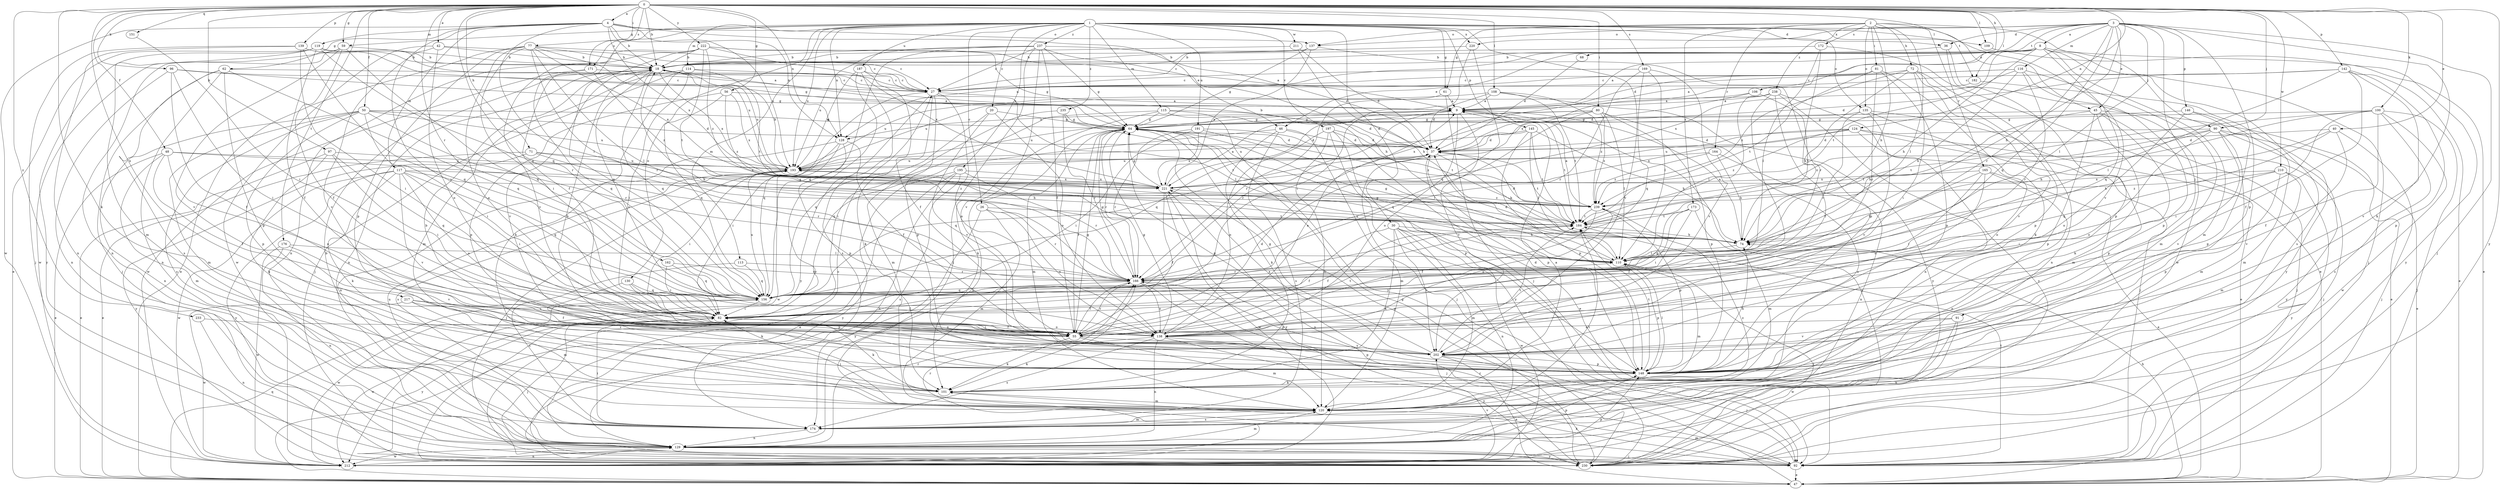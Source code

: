 strict digraph  {
0;
1;
2;
3;
4;
8;
9;
18;
20;
26;
27;
30;
36;
37;
40;
42;
45;
46;
47;
48;
50;
55;
56;
59;
61;
62;
64;
68;
71;
72;
74;
77;
80;
81;
82;
90;
91;
92;
96;
97;
100;
101;
106;
108;
109;
110;
113;
114;
115;
116;
117;
119;
120;
124;
128;
129;
130;
135;
137;
138;
139;
142;
145;
146;
148;
151;
156;
162;
164;
165;
166;
169;
171;
172;
173;
174;
176;
182;
184;
187;
191;
193;
195;
197;
202;
210;
211;
212;
217;
220;
221;
222;
230;
233;
235;
237;
238;
239;
0 -> 4  [label=a];
0 -> 18  [label=b];
0 -> 40  [label=e];
0 -> 42  [label=e];
0 -> 45  [label=e];
0 -> 48  [label=f];
0 -> 50  [label=f];
0 -> 56  [label=g];
0 -> 59  [label=g];
0 -> 68  [label=h];
0 -> 71  [label=h];
0 -> 77  [label=i];
0 -> 80  [label=i];
0 -> 90  [label=j];
0 -> 96  [label=k];
0 -> 97  [label=k];
0 -> 100  [label=k];
0 -> 101  [label=k];
0 -> 106  [label=l];
0 -> 108  [label=l];
0 -> 109  [label=l];
0 -> 124  [label=n];
0 -> 128  [label=n];
0 -> 139  [label=p];
0 -> 142  [label=p];
0 -> 151  [label=q];
0 -> 156  [label=q];
0 -> 162  [label=r];
0 -> 169  [label=s];
0 -> 171  [label=s];
0 -> 176  [label=t];
0 -> 210  [label=w];
0 -> 217  [label=x];
0 -> 222  [label=y];
0 -> 230  [label=y];
0 -> 233  [label=z];
1 -> 20  [label=c];
1 -> 26  [label=c];
1 -> 30  [label=d];
1 -> 36  [label=d];
1 -> 55  [label=f];
1 -> 59  [label=g];
1 -> 61  [label=g];
1 -> 109  [label=l];
1 -> 113  [label=m];
1 -> 114  [label=m];
1 -> 115  [label=m];
1 -> 128  [label=n];
1 -> 130  [label=o];
1 -> 135  [label=o];
1 -> 145  [label=p];
1 -> 171  [label=s];
1 -> 182  [label=t];
1 -> 187  [label=u];
1 -> 191  [label=u];
1 -> 193  [label=u];
1 -> 195  [label=v];
1 -> 197  [label=v];
1 -> 202  [label=v];
1 -> 211  [label=w];
1 -> 220  [label=x];
1 -> 235  [label=z];
1 -> 237  [label=z];
2 -> 61  [label=g];
2 -> 72  [label=h];
2 -> 74  [label=h];
2 -> 81  [label=i];
2 -> 90  [label=j];
2 -> 110  [label=l];
2 -> 135  [label=o];
2 -> 137  [label=o];
2 -> 164  [label=r];
2 -> 165  [label=r];
2 -> 172  [label=s];
2 -> 173  [label=s];
2 -> 202  [label=v];
2 -> 238  [label=z];
3 -> 8  [label=a];
3 -> 36  [label=d];
3 -> 37  [label=d];
3 -> 45  [label=e];
3 -> 74  [label=h];
3 -> 91  [label=j];
3 -> 92  [label=j];
3 -> 101  [label=k];
3 -> 110  [label=l];
3 -> 116  [label=m];
3 -> 137  [label=o];
3 -> 146  [label=p];
3 -> 148  [label=p];
3 -> 156  [label=q];
3 -> 166  [label=r];
3 -> 182  [label=t];
3 -> 220  [label=x];
4 -> 18  [label=b];
4 -> 46  [label=e];
4 -> 62  [label=g];
4 -> 82  [label=i];
4 -> 110  [label=l];
4 -> 117  [label=m];
4 -> 119  [label=m];
4 -> 128  [label=n];
4 -> 137  [label=o];
4 -> 193  [label=u];
4 -> 212  [label=w];
4 -> 221  [label=x];
8 -> 9  [label=a];
8 -> 18  [label=b];
8 -> 46  [label=e];
8 -> 74  [label=h];
8 -> 92  [label=j];
8 -> 120  [label=m];
8 -> 128  [label=n];
8 -> 156  [label=q];
8 -> 174  [label=s];
8 -> 184  [label=t];
8 -> 230  [label=y];
9 -> 64  [label=g];
9 -> 128  [label=n];
9 -> 138  [label=o];
9 -> 156  [label=q];
9 -> 166  [label=r];
9 -> 184  [label=t];
9 -> 202  [label=v];
9 -> 230  [label=y];
18 -> 27  [label=c];
18 -> 129  [label=n];
18 -> 138  [label=o];
18 -> 156  [label=q];
18 -> 193  [label=u];
18 -> 202  [label=v];
18 -> 221  [label=x];
20 -> 64  [label=g];
20 -> 138  [label=o];
20 -> 156  [label=q];
20 -> 202  [label=v];
26 -> 120  [label=m];
26 -> 138  [label=o];
26 -> 166  [label=r];
26 -> 184  [label=t];
26 -> 230  [label=y];
27 -> 9  [label=a];
27 -> 101  [label=k];
27 -> 110  [label=l];
27 -> 138  [label=o];
27 -> 148  [label=p];
27 -> 156  [label=q];
27 -> 230  [label=y];
30 -> 55  [label=f];
30 -> 74  [label=h];
30 -> 92  [label=j];
30 -> 101  [label=k];
30 -> 120  [label=m];
30 -> 129  [label=n];
30 -> 202  [label=v];
30 -> 212  [label=w];
36 -> 18  [label=b];
36 -> 148  [label=p];
36 -> 212  [label=w];
37 -> 18  [label=b];
37 -> 74  [label=h];
37 -> 120  [label=m];
37 -> 148  [label=p];
37 -> 156  [label=q];
37 -> 184  [label=t];
37 -> 193  [label=u];
40 -> 37  [label=d];
40 -> 74  [label=h];
40 -> 92  [label=j];
40 -> 156  [label=q];
40 -> 202  [label=v];
42 -> 18  [label=b];
42 -> 27  [label=c];
42 -> 138  [label=o];
42 -> 202  [label=v];
42 -> 212  [label=w];
45 -> 47  [label=e];
45 -> 64  [label=g];
45 -> 74  [label=h];
45 -> 92  [label=j];
45 -> 101  [label=k];
45 -> 120  [label=m];
45 -> 148  [label=p];
46 -> 37  [label=d];
46 -> 92  [label=j];
46 -> 101  [label=k];
46 -> 156  [label=q];
46 -> 174  [label=s];
47 -> 64  [label=g];
47 -> 74  [label=h];
47 -> 156  [label=q];
48 -> 47  [label=e];
48 -> 55  [label=f];
48 -> 74  [label=h];
48 -> 120  [label=m];
48 -> 138  [label=o];
48 -> 193  [label=u];
50 -> 37  [label=d];
50 -> 64  [label=g];
50 -> 82  [label=i];
50 -> 120  [label=m];
50 -> 129  [label=n];
50 -> 148  [label=p];
50 -> 166  [label=r];
50 -> 174  [label=s];
50 -> 193  [label=u];
55 -> 37  [label=d];
55 -> 64  [label=g];
55 -> 82  [label=i];
55 -> 101  [label=k];
55 -> 120  [label=m];
55 -> 166  [label=r];
55 -> 184  [label=t];
55 -> 202  [label=v];
56 -> 9  [label=a];
56 -> 148  [label=p];
56 -> 156  [label=q];
56 -> 221  [label=x];
56 -> 239  [label=z];
59 -> 18  [label=b];
59 -> 55  [label=f];
59 -> 129  [label=n];
59 -> 156  [label=q];
59 -> 202  [label=v];
59 -> 212  [label=w];
61 -> 9  [label=a];
61 -> 92  [label=j];
61 -> 166  [label=r];
62 -> 27  [label=c];
62 -> 92  [label=j];
62 -> 129  [label=n];
62 -> 148  [label=p];
62 -> 156  [label=q];
62 -> 174  [label=s];
64 -> 37  [label=d];
64 -> 55  [label=f];
64 -> 120  [label=m];
64 -> 129  [label=n];
64 -> 166  [label=r];
64 -> 239  [label=z];
68 -> 37  [label=d];
71 -> 47  [label=e];
71 -> 166  [label=r];
71 -> 193  [label=u];
71 -> 221  [label=x];
71 -> 230  [label=y];
72 -> 27  [label=c];
72 -> 74  [label=h];
72 -> 82  [label=i];
72 -> 129  [label=n];
72 -> 148  [label=p];
72 -> 202  [label=v];
72 -> 239  [label=z];
74 -> 9  [label=a];
74 -> 64  [label=g];
74 -> 110  [label=l];
77 -> 18  [label=b];
77 -> 27  [label=c];
77 -> 47  [label=e];
77 -> 82  [label=i];
77 -> 110  [label=l];
77 -> 138  [label=o];
77 -> 148  [label=p];
77 -> 166  [label=r];
77 -> 193  [label=u];
77 -> 221  [label=x];
80 -> 64  [label=g];
80 -> 110  [label=l];
80 -> 148  [label=p];
80 -> 156  [label=q];
80 -> 174  [label=s];
80 -> 193  [label=u];
80 -> 221  [label=x];
80 -> 239  [label=z];
81 -> 27  [label=c];
81 -> 101  [label=k];
81 -> 148  [label=p];
81 -> 166  [label=r];
81 -> 184  [label=t];
82 -> 55  [label=f];
82 -> 92  [label=j];
82 -> 101  [label=k];
82 -> 138  [label=o];
82 -> 212  [label=w];
82 -> 230  [label=y];
90 -> 37  [label=d];
90 -> 47  [label=e];
90 -> 120  [label=m];
90 -> 138  [label=o];
90 -> 184  [label=t];
90 -> 202  [label=v];
90 -> 230  [label=y];
90 -> 239  [label=z];
91 -> 129  [label=n];
91 -> 138  [label=o];
91 -> 202  [label=v];
91 -> 212  [label=w];
92 -> 47  [label=e];
92 -> 101  [label=k];
92 -> 120  [label=m];
92 -> 166  [label=r];
92 -> 184  [label=t];
96 -> 27  [label=c];
96 -> 55  [label=f];
96 -> 64  [label=g];
96 -> 82  [label=i];
96 -> 129  [label=n];
97 -> 47  [label=e];
97 -> 82  [label=i];
97 -> 101  [label=k];
97 -> 156  [label=q];
97 -> 193  [label=u];
100 -> 55  [label=f];
100 -> 64  [label=g];
100 -> 74  [label=h];
100 -> 82  [label=i];
100 -> 92  [label=j];
100 -> 174  [label=s];
100 -> 184  [label=t];
100 -> 212  [label=w];
101 -> 120  [label=m];
106 -> 9  [label=a];
106 -> 37  [label=d];
106 -> 184  [label=t];
108 -> 9  [label=a];
108 -> 37  [label=d];
108 -> 184  [label=t];
108 -> 193  [label=u];
108 -> 230  [label=y];
108 -> 239  [label=z];
109 -> 47  [label=e];
110 -> 37  [label=d];
110 -> 64  [label=g];
110 -> 120  [label=m];
110 -> 148  [label=p];
110 -> 166  [label=r];
110 -> 193  [label=u];
113 -> 156  [label=q];
113 -> 166  [label=r];
113 -> 174  [label=s];
114 -> 27  [label=c];
114 -> 82  [label=i];
114 -> 92  [label=j];
114 -> 101  [label=k];
114 -> 120  [label=m];
114 -> 184  [label=t];
115 -> 37  [label=d];
115 -> 64  [label=g];
115 -> 82  [label=i];
115 -> 101  [label=k];
115 -> 184  [label=t];
115 -> 230  [label=y];
116 -> 9  [label=a];
116 -> 27  [label=c];
116 -> 74  [label=h];
116 -> 120  [label=m];
116 -> 148  [label=p];
116 -> 166  [label=r];
116 -> 221  [label=x];
117 -> 82  [label=i];
117 -> 101  [label=k];
117 -> 138  [label=o];
117 -> 156  [label=q];
117 -> 202  [label=v];
117 -> 212  [label=w];
117 -> 221  [label=x];
117 -> 230  [label=y];
117 -> 239  [label=z];
119 -> 9  [label=a];
119 -> 18  [label=b];
119 -> 47  [label=e];
119 -> 55  [label=f];
119 -> 120  [label=m];
119 -> 166  [label=r];
119 -> 230  [label=y];
120 -> 9  [label=a];
120 -> 82  [label=i];
120 -> 174  [label=s];
124 -> 37  [label=d];
124 -> 92  [label=j];
124 -> 138  [label=o];
124 -> 148  [label=p];
124 -> 193  [label=u];
124 -> 221  [label=x];
124 -> 239  [label=z];
128 -> 55  [label=f];
128 -> 82  [label=i];
128 -> 129  [label=n];
128 -> 148  [label=p];
128 -> 212  [label=w];
129 -> 27  [label=c];
129 -> 92  [label=j];
129 -> 120  [label=m];
129 -> 148  [label=p];
129 -> 166  [label=r];
129 -> 212  [label=w];
129 -> 230  [label=y];
130 -> 55  [label=f];
130 -> 101  [label=k];
130 -> 148  [label=p];
130 -> 156  [label=q];
135 -> 47  [label=e];
135 -> 64  [label=g];
135 -> 92  [label=j];
135 -> 166  [label=r];
135 -> 202  [label=v];
137 -> 18  [label=b];
137 -> 27  [label=c];
137 -> 64  [label=g];
137 -> 148  [label=p];
137 -> 221  [label=x];
138 -> 9  [label=a];
138 -> 64  [label=g];
138 -> 101  [label=k];
138 -> 129  [label=n];
138 -> 148  [label=p];
138 -> 174  [label=s];
138 -> 230  [label=y];
139 -> 18  [label=b];
139 -> 64  [label=g];
139 -> 82  [label=i];
139 -> 92  [label=j];
139 -> 129  [label=n];
139 -> 156  [label=q];
142 -> 27  [label=c];
142 -> 37  [label=d];
142 -> 47  [label=e];
142 -> 55  [label=f];
142 -> 110  [label=l];
142 -> 148  [label=p];
142 -> 202  [label=v];
145 -> 37  [label=d];
145 -> 74  [label=h];
145 -> 110  [label=l];
145 -> 148  [label=p];
145 -> 184  [label=t];
145 -> 193  [label=u];
146 -> 64  [label=g];
146 -> 120  [label=m];
146 -> 138  [label=o];
146 -> 148  [label=p];
148 -> 18  [label=b];
148 -> 37  [label=d];
148 -> 64  [label=g];
148 -> 74  [label=h];
148 -> 101  [label=k];
148 -> 110  [label=l];
148 -> 184  [label=t];
151 -> 82  [label=i];
156 -> 82  [label=i];
156 -> 193  [label=u];
156 -> 212  [label=w];
162 -> 82  [label=i];
162 -> 156  [label=q];
162 -> 166  [label=r];
164 -> 74  [label=h];
164 -> 129  [label=n];
164 -> 193  [label=u];
164 -> 239  [label=z];
165 -> 47  [label=e];
165 -> 82  [label=i];
165 -> 110  [label=l];
165 -> 129  [label=n];
165 -> 138  [label=o];
165 -> 221  [label=x];
166 -> 18  [label=b];
166 -> 55  [label=f];
166 -> 64  [label=g];
166 -> 92  [label=j];
166 -> 138  [label=o];
166 -> 148  [label=p];
166 -> 156  [label=q];
169 -> 27  [label=c];
169 -> 110  [label=l];
169 -> 156  [label=q];
169 -> 166  [label=r];
169 -> 202  [label=v];
171 -> 27  [label=c];
171 -> 156  [label=q];
171 -> 212  [label=w];
171 -> 239  [label=z];
172 -> 18  [label=b];
172 -> 47  [label=e];
172 -> 110  [label=l];
172 -> 166  [label=r];
173 -> 55  [label=f];
173 -> 82  [label=i];
173 -> 120  [label=m];
173 -> 156  [label=q];
173 -> 184  [label=t];
174 -> 18  [label=b];
174 -> 82  [label=i];
174 -> 120  [label=m];
174 -> 129  [label=n];
174 -> 184  [label=t];
174 -> 193  [label=u];
174 -> 239  [label=z];
176 -> 110  [label=l];
176 -> 129  [label=n];
176 -> 202  [label=v];
176 -> 212  [label=w];
182 -> 221  [label=x];
182 -> 230  [label=y];
184 -> 37  [label=d];
184 -> 55  [label=f];
184 -> 74  [label=h];
187 -> 27  [label=c];
187 -> 55  [label=f];
187 -> 174  [label=s];
187 -> 193  [label=u];
187 -> 230  [label=y];
191 -> 37  [label=d];
191 -> 82  [label=i];
191 -> 110  [label=l];
191 -> 166  [label=r];
191 -> 221  [label=x];
193 -> 18  [label=b];
193 -> 82  [label=i];
193 -> 92  [label=j];
193 -> 174  [label=s];
193 -> 221  [label=x];
195 -> 47  [label=e];
195 -> 129  [label=n];
195 -> 166  [label=r];
195 -> 174  [label=s];
195 -> 221  [label=x];
195 -> 230  [label=y];
197 -> 37  [label=d];
197 -> 47  [label=e];
197 -> 120  [label=m];
197 -> 138  [label=o];
197 -> 148  [label=p];
197 -> 230  [label=y];
202 -> 18  [label=b];
202 -> 47  [label=e];
202 -> 64  [label=g];
202 -> 92  [label=j];
202 -> 148  [label=p];
202 -> 184  [label=t];
202 -> 221  [label=x];
210 -> 82  [label=i];
210 -> 120  [label=m];
210 -> 148  [label=p];
210 -> 221  [label=x];
210 -> 230  [label=y];
210 -> 239  [label=z];
211 -> 18  [label=b];
211 -> 37  [label=d];
211 -> 74  [label=h];
212 -> 129  [label=n];
212 -> 148  [label=p];
212 -> 166  [label=r];
212 -> 202  [label=v];
217 -> 55  [label=f];
217 -> 82  [label=i];
217 -> 120  [label=m];
217 -> 202  [label=v];
217 -> 212  [label=w];
220 -> 18  [label=b];
220 -> 82  [label=i];
220 -> 156  [label=q];
221 -> 9  [label=a];
221 -> 55  [label=f];
221 -> 64  [label=g];
221 -> 212  [label=w];
221 -> 230  [label=y];
221 -> 239  [label=z];
222 -> 9  [label=a];
222 -> 18  [label=b];
222 -> 64  [label=g];
222 -> 129  [label=n];
222 -> 156  [label=q];
222 -> 184  [label=t];
222 -> 202  [label=v];
222 -> 221  [label=x];
222 -> 239  [label=z];
230 -> 64  [label=g];
230 -> 110  [label=l];
230 -> 221  [label=x];
233 -> 129  [label=n];
233 -> 138  [label=o];
235 -> 64  [label=g];
235 -> 120  [label=m];
235 -> 166  [label=r];
235 -> 184  [label=t];
237 -> 18  [label=b];
237 -> 27  [label=c];
237 -> 37  [label=d];
237 -> 55  [label=f];
237 -> 64  [label=g];
237 -> 74  [label=h];
237 -> 92  [label=j];
237 -> 156  [label=q];
237 -> 193  [label=u];
237 -> 202  [label=v];
238 -> 9  [label=a];
238 -> 55  [label=f];
238 -> 82  [label=i];
238 -> 110  [label=l];
238 -> 129  [label=n];
238 -> 193  [label=u];
238 -> 230  [label=y];
239 -> 9  [label=a];
239 -> 55  [label=f];
239 -> 138  [label=o];
239 -> 148  [label=p];
239 -> 184  [label=t];
}
